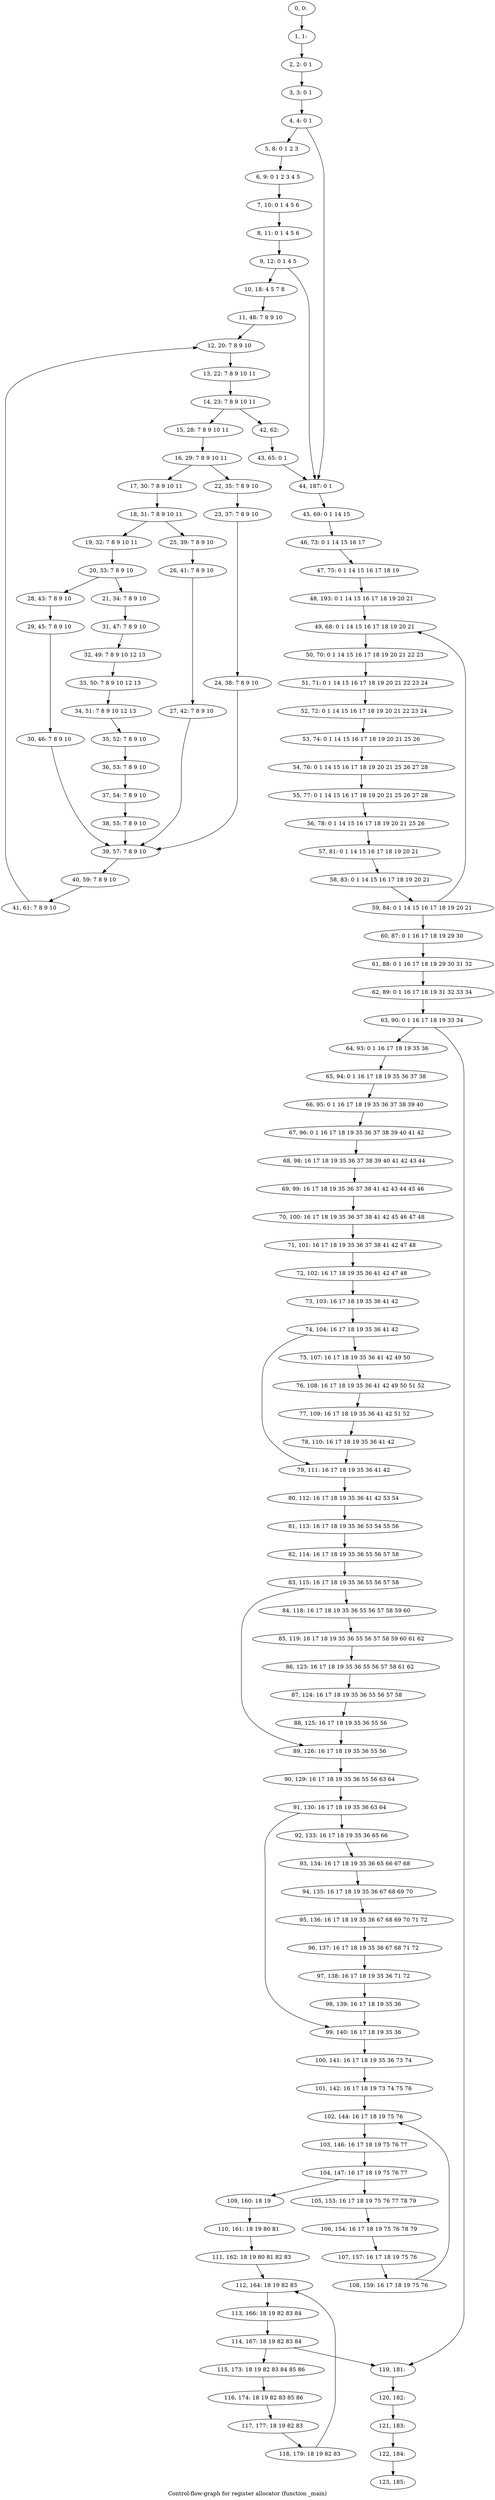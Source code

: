 digraph G {
graph [label="Control-flow-graph for register allocator (function _main)"]
0[label="0, 0: "];
1[label="1, 1: "];
2[label="2, 2: 0 1 "];
3[label="3, 3: 0 1 "];
4[label="4, 4: 0 1 "];
5[label="5, 8: 0 1 2 3 "];
6[label="6, 9: 0 1 2 3 4 5 "];
7[label="7, 10: 0 1 4 5 6 "];
8[label="8, 11: 0 1 4 5 6 "];
9[label="9, 12: 0 1 4 5 "];
10[label="10, 18: 4 5 7 8 "];
11[label="11, 48: 7 8 9 10 "];
12[label="12, 20: 7 8 9 10 "];
13[label="13, 22: 7 8 9 10 11 "];
14[label="14, 23: 7 8 9 10 11 "];
15[label="15, 28: 7 8 9 10 11 "];
16[label="16, 29: 7 8 9 10 11 "];
17[label="17, 30: 7 8 9 10 11 "];
18[label="18, 31: 7 8 9 10 11 "];
19[label="19, 32: 7 8 9 10 11 "];
20[label="20, 33: 7 8 9 10 "];
21[label="21, 34: 7 8 9 10 "];
22[label="22, 35: 7 8 9 10 "];
23[label="23, 37: 7 8 9 10 "];
24[label="24, 38: 7 8 9 10 "];
25[label="25, 39: 7 8 9 10 "];
26[label="26, 41: 7 8 9 10 "];
27[label="27, 42: 7 8 9 10 "];
28[label="28, 43: 7 8 9 10 "];
29[label="29, 45: 7 8 9 10 "];
30[label="30, 46: 7 8 9 10 "];
31[label="31, 47: 7 8 9 10 "];
32[label="32, 49: 7 8 9 10 12 13 "];
33[label="33, 50: 7 8 9 10 12 13 "];
34[label="34, 51: 7 8 9 10 12 13 "];
35[label="35, 52: 7 8 9 10 "];
36[label="36, 53: 7 8 9 10 "];
37[label="37, 54: 7 8 9 10 "];
38[label="38, 55: 7 8 9 10 "];
39[label="39, 57: 7 8 9 10 "];
40[label="40, 59: 7 8 9 10 "];
41[label="41, 61: 7 8 9 10 "];
42[label="42, 62: "];
43[label="43, 65: 0 1 "];
44[label="44, 187: 0 1 "];
45[label="45, 69: 0 1 14 15 "];
46[label="46, 73: 0 1 14 15 16 17 "];
47[label="47, 75: 0 1 14 15 16 17 18 19 "];
48[label="48, 193: 0 1 14 15 16 17 18 19 20 21 "];
49[label="49, 68: 0 1 14 15 16 17 18 19 20 21 "];
50[label="50, 70: 0 1 14 15 16 17 18 19 20 21 22 23 "];
51[label="51, 71: 0 1 14 15 16 17 18 19 20 21 22 23 24 "];
52[label="52, 72: 0 1 14 15 16 17 18 19 20 21 22 23 24 "];
53[label="53, 74: 0 1 14 15 16 17 18 19 20 21 25 26 "];
54[label="54, 76: 0 1 14 15 16 17 18 19 20 21 25 26 27 28 "];
55[label="55, 77: 0 1 14 15 16 17 18 19 20 21 25 26 27 28 "];
56[label="56, 78: 0 1 14 15 16 17 18 19 20 21 25 26 "];
57[label="57, 81: 0 1 14 15 16 17 18 19 20 21 "];
58[label="58, 83: 0 1 14 15 16 17 18 19 20 21 "];
59[label="59, 84: 0 1 14 15 16 17 18 19 20 21 "];
60[label="60, 87: 0 1 16 17 18 19 29 30 "];
61[label="61, 88: 0 1 16 17 18 19 29 30 31 32 "];
62[label="62, 89: 0 1 16 17 18 19 31 32 33 34 "];
63[label="63, 90: 0 1 16 17 18 19 33 34 "];
64[label="64, 93: 0 1 16 17 18 19 35 36 "];
65[label="65, 94: 0 1 16 17 18 19 35 36 37 38 "];
66[label="66, 95: 0 1 16 17 18 19 35 36 37 38 39 40 "];
67[label="67, 96: 0 1 16 17 18 19 35 36 37 38 39 40 41 42 "];
68[label="68, 98: 16 17 18 19 35 36 37 38 39 40 41 42 43 44 "];
69[label="69, 99: 16 17 18 19 35 36 37 38 41 42 43 44 45 46 "];
70[label="70, 100: 16 17 18 19 35 36 37 38 41 42 45 46 47 48 "];
71[label="71, 101: 16 17 18 19 35 36 37 38 41 42 47 48 "];
72[label="72, 102: 16 17 18 19 35 36 41 42 47 48 "];
73[label="73, 103: 16 17 18 19 35 36 41 42 "];
74[label="74, 104: 16 17 18 19 35 36 41 42 "];
75[label="75, 107: 16 17 18 19 35 36 41 42 49 50 "];
76[label="76, 108: 16 17 18 19 35 36 41 42 49 50 51 52 "];
77[label="77, 109: 16 17 18 19 35 36 41 42 51 52 "];
78[label="78, 110: 16 17 18 19 35 36 41 42 "];
79[label="79, 111: 16 17 18 19 35 36 41 42 "];
80[label="80, 112: 16 17 18 19 35 36 41 42 53 54 "];
81[label="81, 113: 16 17 18 19 35 36 53 54 55 56 "];
82[label="82, 114: 16 17 18 19 35 36 55 56 57 58 "];
83[label="83, 115: 16 17 18 19 35 36 55 56 57 58 "];
84[label="84, 118: 16 17 18 19 35 36 55 56 57 58 59 60 "];
85[label="85, 119: 16 17 18 19 35 36 55 56 57 58 59 60 61 62 "];
86[label="86, 123: 16 17 18 19 35 36 55 56 57 58 61 62 "];
87[label="87, 124: 16 17 18 19 35 36 55 56 57 58 "];
88[label="88, 125: 16 17 18 19 35 36 55 56 "];
89[label="89, 126: 16 17 18 19 35 36 55 56 "];
90[label="90, 129: 16 17 18 19 35 36 55 56 63 64 "];
91[label="91, 130: 16 17 18 19 35 36 63 64 "];
92[label="92, 133: 16 17 18 19 35 36 65 66 "];
93[label="93, 134: 16 17 18 19 35 36 65 66 67 68 "];
94[label="94, 135: 16 17 18 19 35 36 67 68 69 70 "];
95[label="95, 136: 16 17 18 19 35 36 67 68 69 70 71 72 "];
96[label="96, 137: 16 17 18 19 35 36 67 68 71 72 "];
97[label="97, 138: 16 17 18 19 35 36 71 72 "];
98[label="98, 139: 16 17 18 19 35 36 "];
99[label="99, 140: 16 17 18 19 35 36 "];
100[label="100, 141: 16 17 18 19 35 36 73 74 "];
101[label="101, 142: 16 17 18 19 73 74 75 76 "];
102[label="102, 144: 16 17 18 19 75 76 "];
103[label="103, 146: 16 17 18 19 75 76 77 "];
104[label="104, 147: 16 17 18 19 75 76 77 "];
105[label="105, 153: 16 17 18 19 75 76 77 78 79 "];
106[label="106, 154: 16 17 18 19 75 76 78 79 "];
107[label="107, 157: 16 17 18 19 75 76 "];
108[label="108, 159: 16 17 18 19 75 76 "];
109[label="109, 160: 18 19 "];
110[label="110, 161: 18 19 80 81 "];
111[label="111, 162: 18 19 80 81 82 83 "];
112[label="112, 164: 18 19 82 83 "];
113[label="113, 166: 18 19 82 83 84 "];
114[label="114, 167: 18 19 82 83 84 "];
115[label="115, 173: 18 19 82 83 84 85 86 "];
116[label="116, 174: 18 19 82 83 85 86 "];
117[label="117, 177: 18 19 82 83 "];
118[label="118, 179: 18 19 82 83 "];
119[label="119, 181: "];
120[label="120, 182: "];
121[label="121, 183: "];
122[label="122, 184: "];
123[label="123, 185: "];
0->1 ;
1->2 ;
2->3 ;
3->4 ;
4->5 ;
4->44 ;
5->6 ;
6->7 ;
7->8 ;
8->9 ;
9->10 ;
9->44 ;
10->11 ;
11->12 ;
12->13 ;
13->14 ;
14->15 ;
14->42 ;
15->16 ;
16->17 ;
16->22 ;
17->18 ;
18->19 ;
18->25 ;
19->20 ;
20->21 ;
20->28 ;
21->31 ;
22->23 ;
23->24 ;
24->39 ;
25->26 ;
26->27 ;
27->39 ;
28->29 ;
29->30 ;
30->39 ;
31->32 ;
32->33 ;
33->34 ;
34->35 ;
35->36 ;
36->37 ;
37->38 ;
38->39 ;
39->40 ;
40->41 ;
41->12 ;
42->43 ;
43->44 ;
44->45 ;
45->46 ;
46->47 ;
47->48 ;
48->49 ;
49->50 ;
50->51 ;
51->52 ;
52->53 ;
53->54 ;
54->55 ;
55->56 ;
56->57 ;
57->58 ;
58->59 ;
59->60 ;
59->49 ;
60->61 ;
61->62 ;
62->63 ;
63->64 ;
63->119 ;
64->65 ;
65->66 ;
66->67 ;
67->68 ;
68->69 ;
69->70 ;
70->71 ;
71->72 ;
72->73 ;
73->74 ;
74->75 ;
74->79 ;
75->76 ;
76->77 ;
77->78 ;
78->79 ;
79->80 ;
80->81 ;
81->82 ;
82->83 ;
83->84 ;
83->89 ;
84->85 ;
85->86 ;
86->87 ;
87->88 ;
88->89 ;
89->90 ;
90->91 ;
91->92 ;
91->99 ;
92->93 ;
93->94 ;
94->95 ;
95->96 ;
96->97 ;
97->98 ;
98->99 ;
99->100 ;
100->101 ;
101->102 ;
102->103 ;
103->104 ;
104->105 ;
104->109 ;
105->106 ;
106->107 ;
107->108 ;
108->102 ;
109->110 ;
110->111 ;
111->112 ;
112->113 ;
113->114 ;
114->115 ;
114->119 ;
115->116 ;
116->117 ;
117->118 ;
118->112 ;
119->120 ;
120->121 ;
121->122 ;
122->123 ;
}
